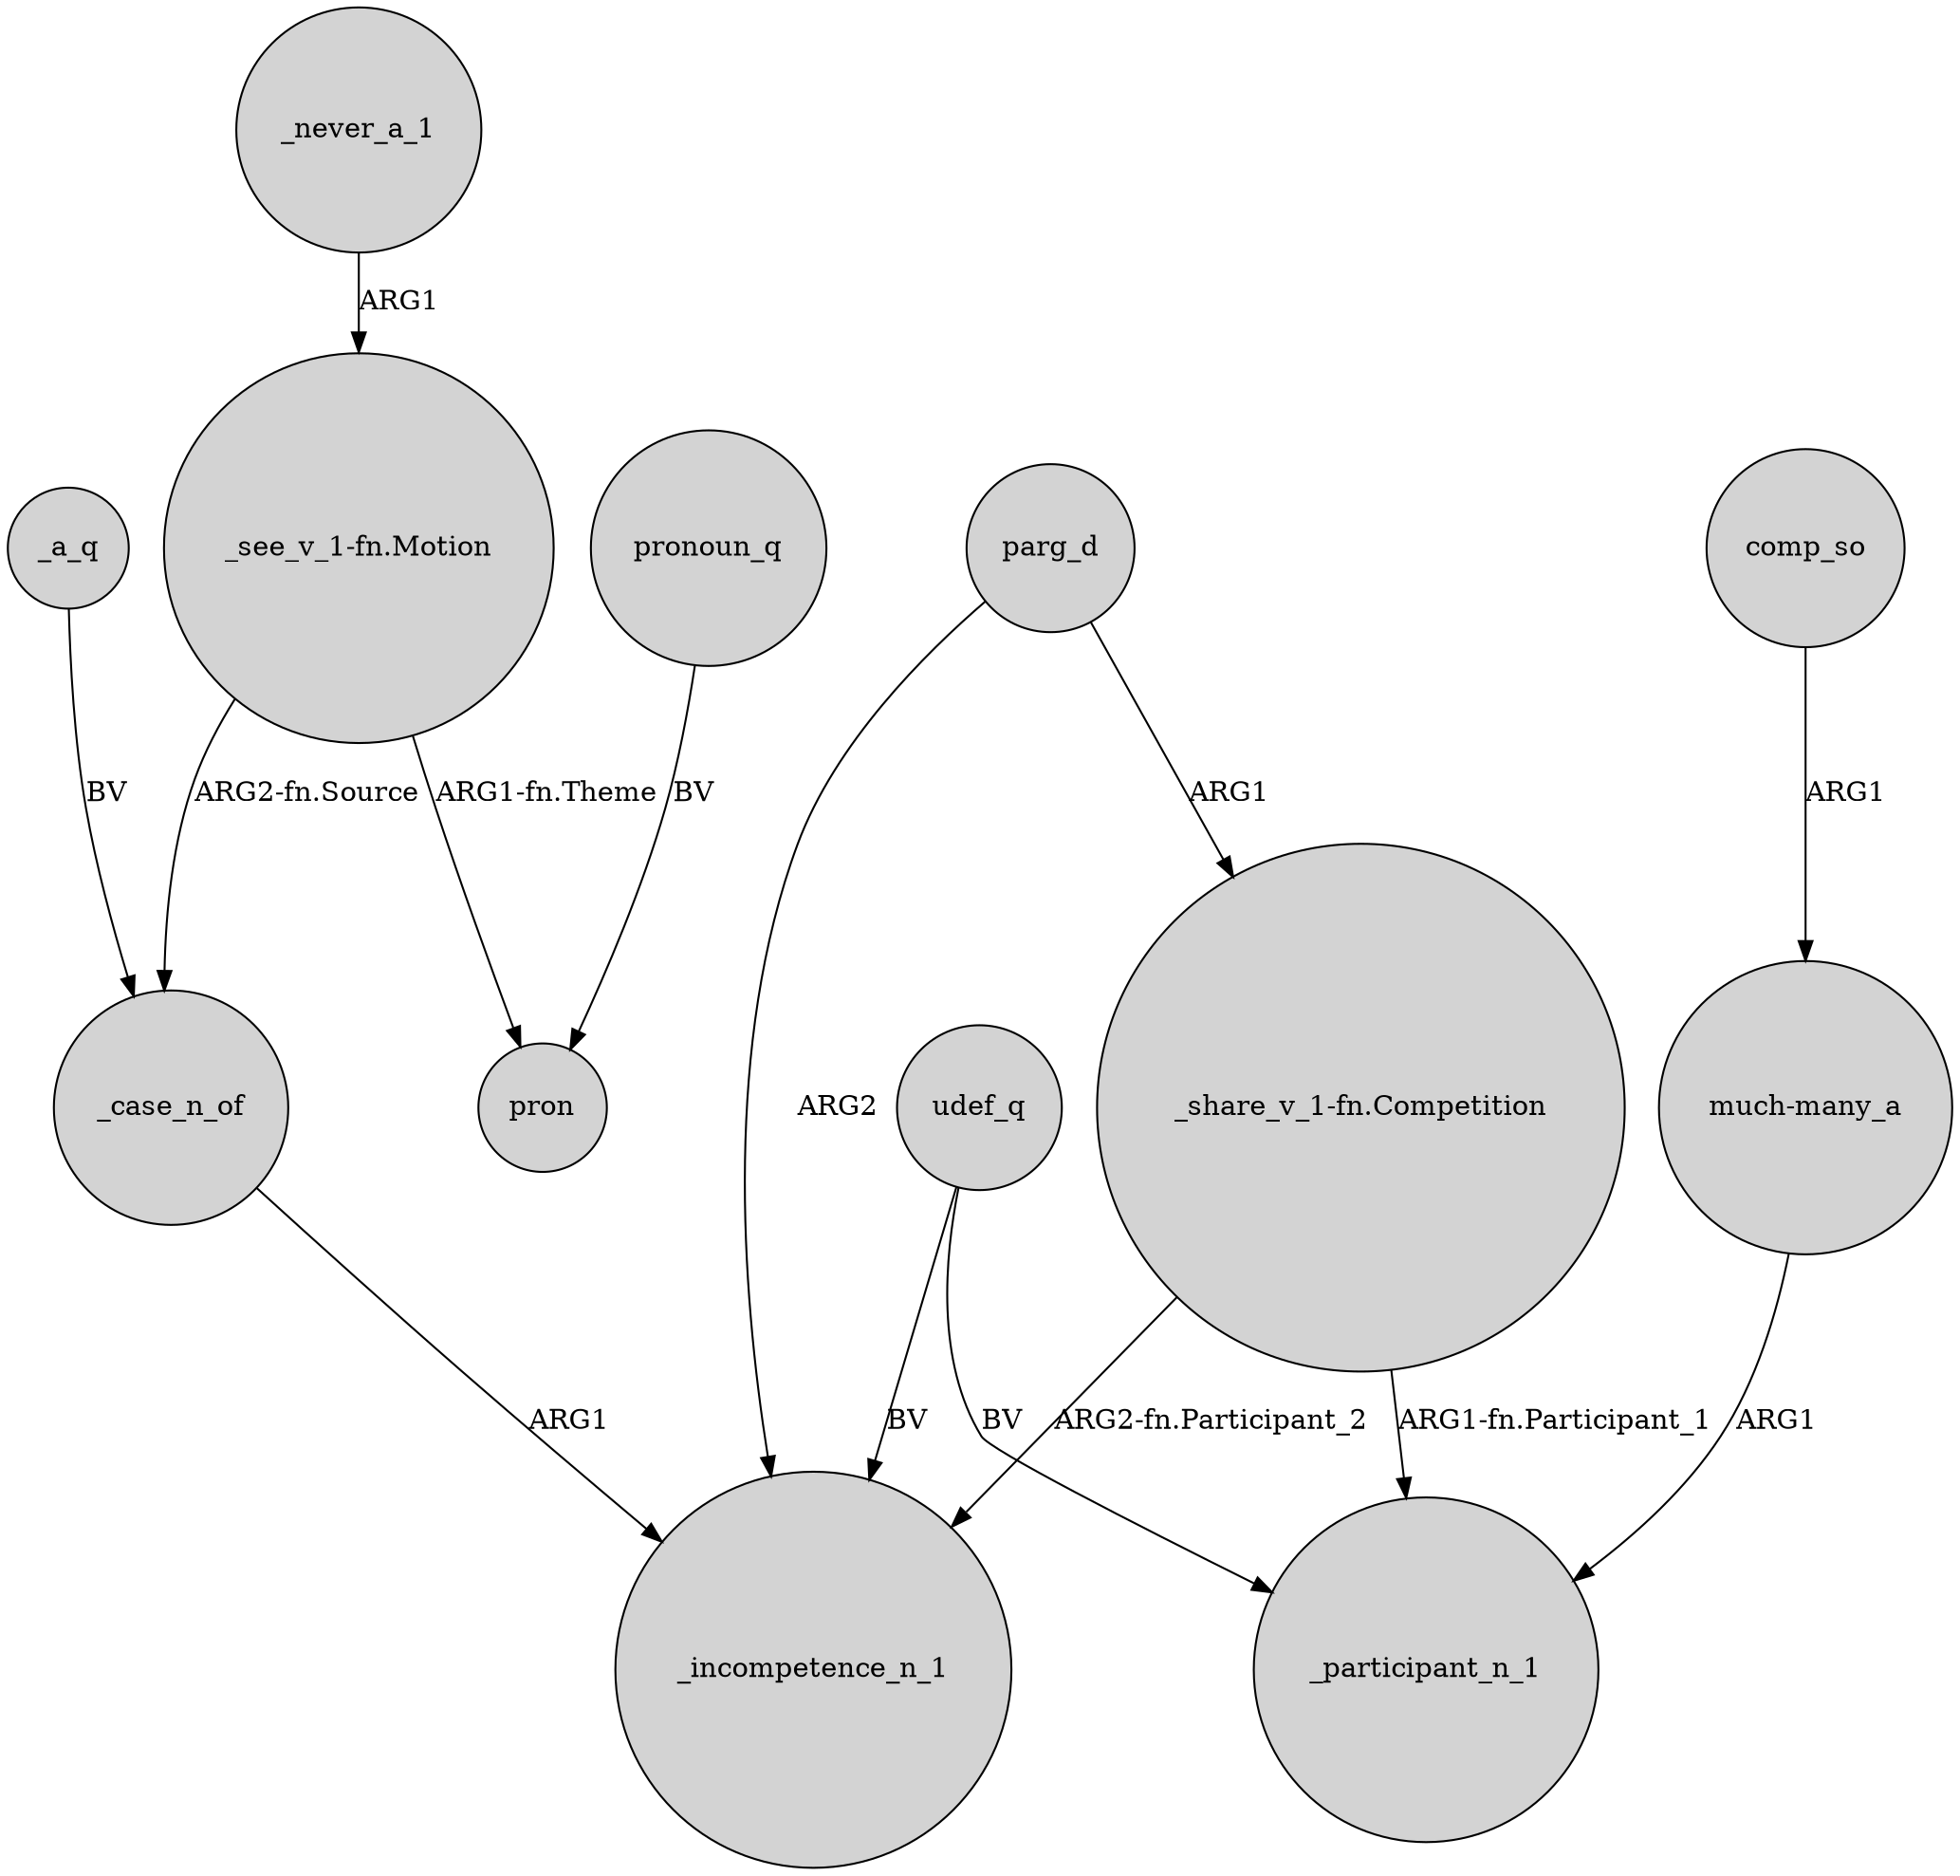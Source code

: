 digraph {
	node [shape=circle style=filled]
	"_share_v_1-fn.Competition" -> _incompetence_n_1 [label="ARG2-fn.Participant_2"]
	parg_d -> "_share_v_1-fn.Competition" [label=ARG1]
	_case_n_of -> _incompetence_n_1 [label=ARG1]
	udef_q -> _participant_n_1 [label=BV]
	comp_so -> "much-many_a" [label=ARG1]
	"_see_v_1-fn.Motion" -> _case_n_of [label="ARG2-fn.Source"]
	_never_a_1 -> "_see_v_1-fn.Motion" [label=ARG1]
	_a_q -> _case_n_of [label=BV]
	"much-many_a" -> _participant_n_1 [label=ARG1]
	"_share_v_1-fn.Competition" -> _participant_n_1 [label="ARG1-fn.Participant_1"]
	udef_q -> _incompetence_n_1 [label=BV]
	pronoun_q -> pron [label=BV]
	parg_d -> _incompetence_n_1 [label=ARG2]
	"_see_v_1-fn.Motion" -> pron [label="ARG1-fn.Theme"]
}
